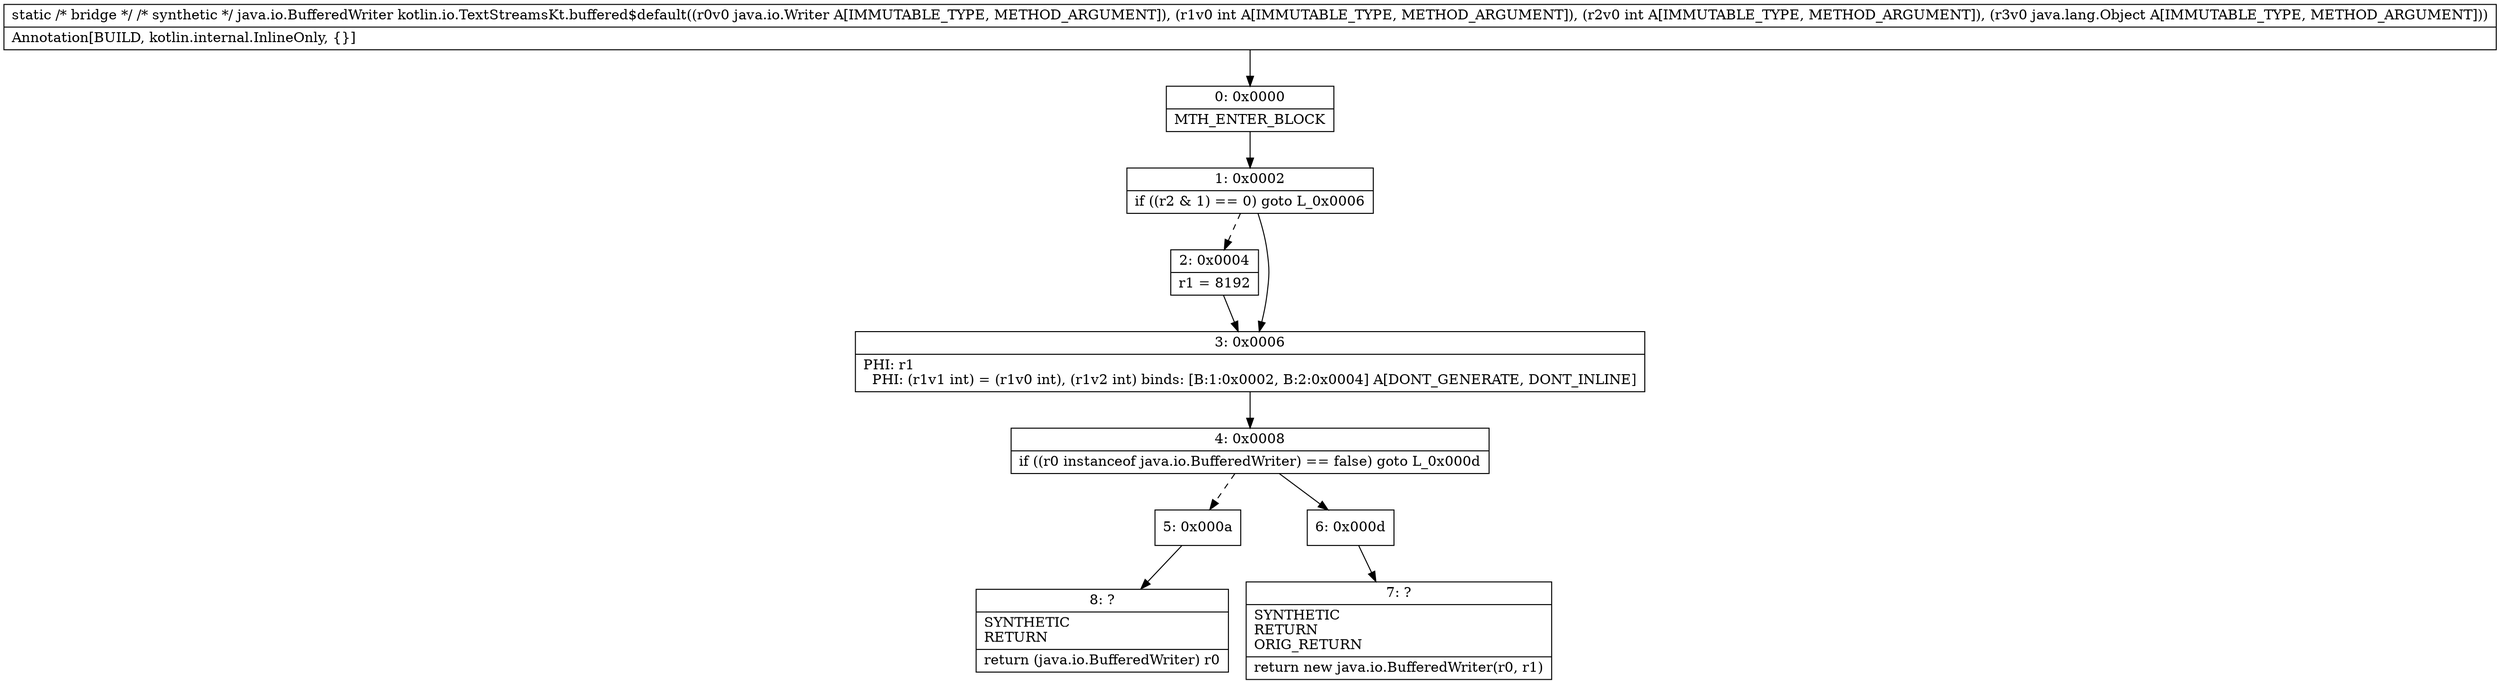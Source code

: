 digraph "CFG forkotlin.io.TextStreamsKt.buffered$default(Ljava\/io\/Writer;IILjava\/lang\/Object;)Ljava\/io\/BufferedWriter;" {
Node_0 [shape=record,label="{0\:\ 0x0000|MTH_ENTER_BLOCK\l}"];
Node_1 [shape=record,label="{1\:\ 0x0002|if ((r2 & 1) == 0) goto L_0x0006\l}"];
Node_2 [shape=record,label="{2\:\ 0x0004|r1 = 8192\l}"];
Node_3 [shape=record,label="{3\:\ 0x0006|PHI: r1 \l  PHI: (r1v1 int) = (r1v0 int), (r1v2 int) binds: [B:1:0x0002, B:2:0x0004] A[DONT_GENERATE, DONT_INLINE]\l}"];
Node_4 [shape=record,label="{4\:\ 0x0008|if ((r0 instanceof java.io.BufferedWriter) == false) goto L_0x000d\l}"];
Node_5 [shape=record,label="{5\:\ 0x000a}"];
Node_6 [shape=record,label="{6\:\ 0x000d}"];
Node_7 [shape=record,label="{7\:\ ?|SYNTHETIC\lRETURN\lORIG_RETURN\l|return new java.io.BufferedWriter(r0, r1)\l}"];
Node_8 [shape=record,label="{8\:\ ?|SYNTHETIC\lRETURN\l|return (java.io.BufferedWriter) r0\l}"];
MethodNode[shape=record,label="{static \/* bridge *\/ \/* synthetic *\/ java.io.BufferedWriter kotlin.io.TextStreamsKt.buffered$default((r0v0 java.io.Writer A[IMMUTABLE_TYPE, METHOD_ARGUMENT]), (r1v0 int A[IMMUTABLE_TYPE, METHOD_ARGUMENT]), (r2v0 int A[IMMUTABLE_TYPE, METHOD_ARGUMENT]), (r3v0 java.lang.Object A[IMMUTABLE_TYPE, METHOD_ARGUMENT]))  | Annotation[BUILD, kotlin.internal.InlineOnly, \{\}]\l}"];
MethodNode -> Node_0;
Node_0 -> Node_1;
Node_1 -> Node_2[style=dashed];
Node_1 -> Node_3;
Node_2 -> Node_3;
Node_3 -> Node_4;
Node_4 -> Node_5[style=dashed];
Node_4 -> Node_6;
Node_5 -> Node_8;
Node_6 -> Node_7;
}

